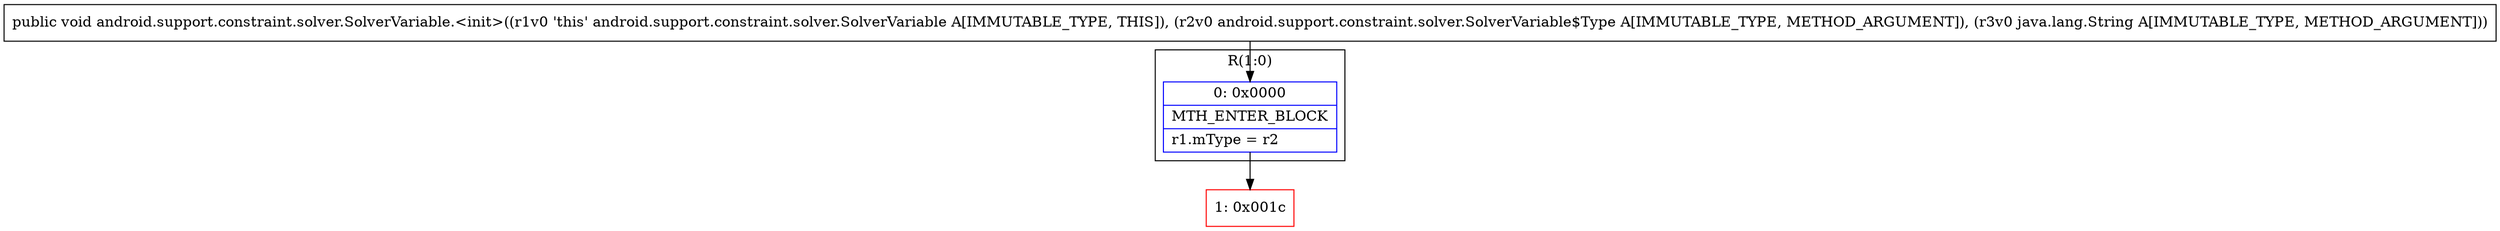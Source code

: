 digraph "CFG forandroid.support.constraint.solver.SolverVariable.\<init\>(Landroid\/support\/constraint\/solver\/SolverVariable$Type;Ljava\/lang\/String;)V" {
subgraph cluster_Region_509998552 {
label = "R(1:0)";
node [shape=record,color=blue];
Node_0 [shape=record,label="{0\:\ 0x0000|MTH_ENTER_BLOCK\l|r1.mType = r2\l}"];
}
Node_1 [shape=record,color=red,label="{1\:\ 0x001c}"];
MethodNode[shape=record,label="{public void android.support.constraint.solver.SolverVariable.\<init\>((r1v0 'this' android.support.constraint.solver.SolverVariable A[IMMUTABLE_TYPE, THIS]), (r2v0 android.support.constraint.solver.SolverVariable$Type A[IMMUTABLE_TYPE, METHOD_ARGUMENT]), (r3v0 java.lang.String A[IMMUTABLE_TYPE, METHOD_ARGUMENT])) }"];
MethodNode -> Node_0;
Node_0 -> Node_1;
}

